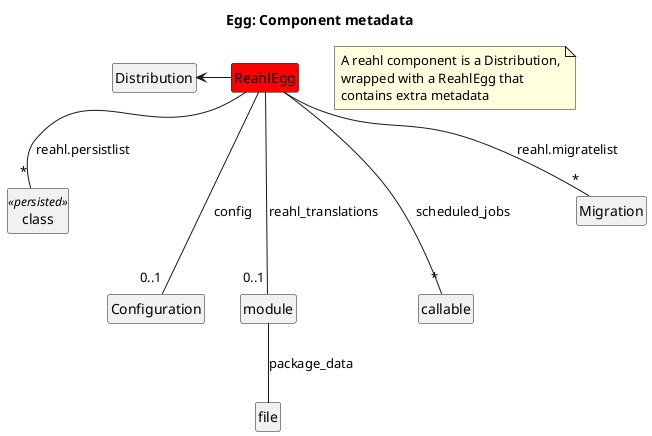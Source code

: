 @startuml

title Egg: Component metadata

hide members
hide circle

note as N1
	A reahl component is a Distribution,
	wrapped with a ReahlEgg that
	contains extra metadata
end note

class ReahlEgg #red
class class <<persisted>>

ReahlEgg --- "0..1" Configuration : config
ReahlEgg --- "0..1" module : reahl_translations
module -- file : package_data
ReahlEgg --- "*" callable : scheduled_jobs
ReahlEgg -- "*" Migration : reahl.migratelist
ReahlEgg -- "*" class : reahl.persistlist
ReahlEgg -left-> Distribution

@enduml